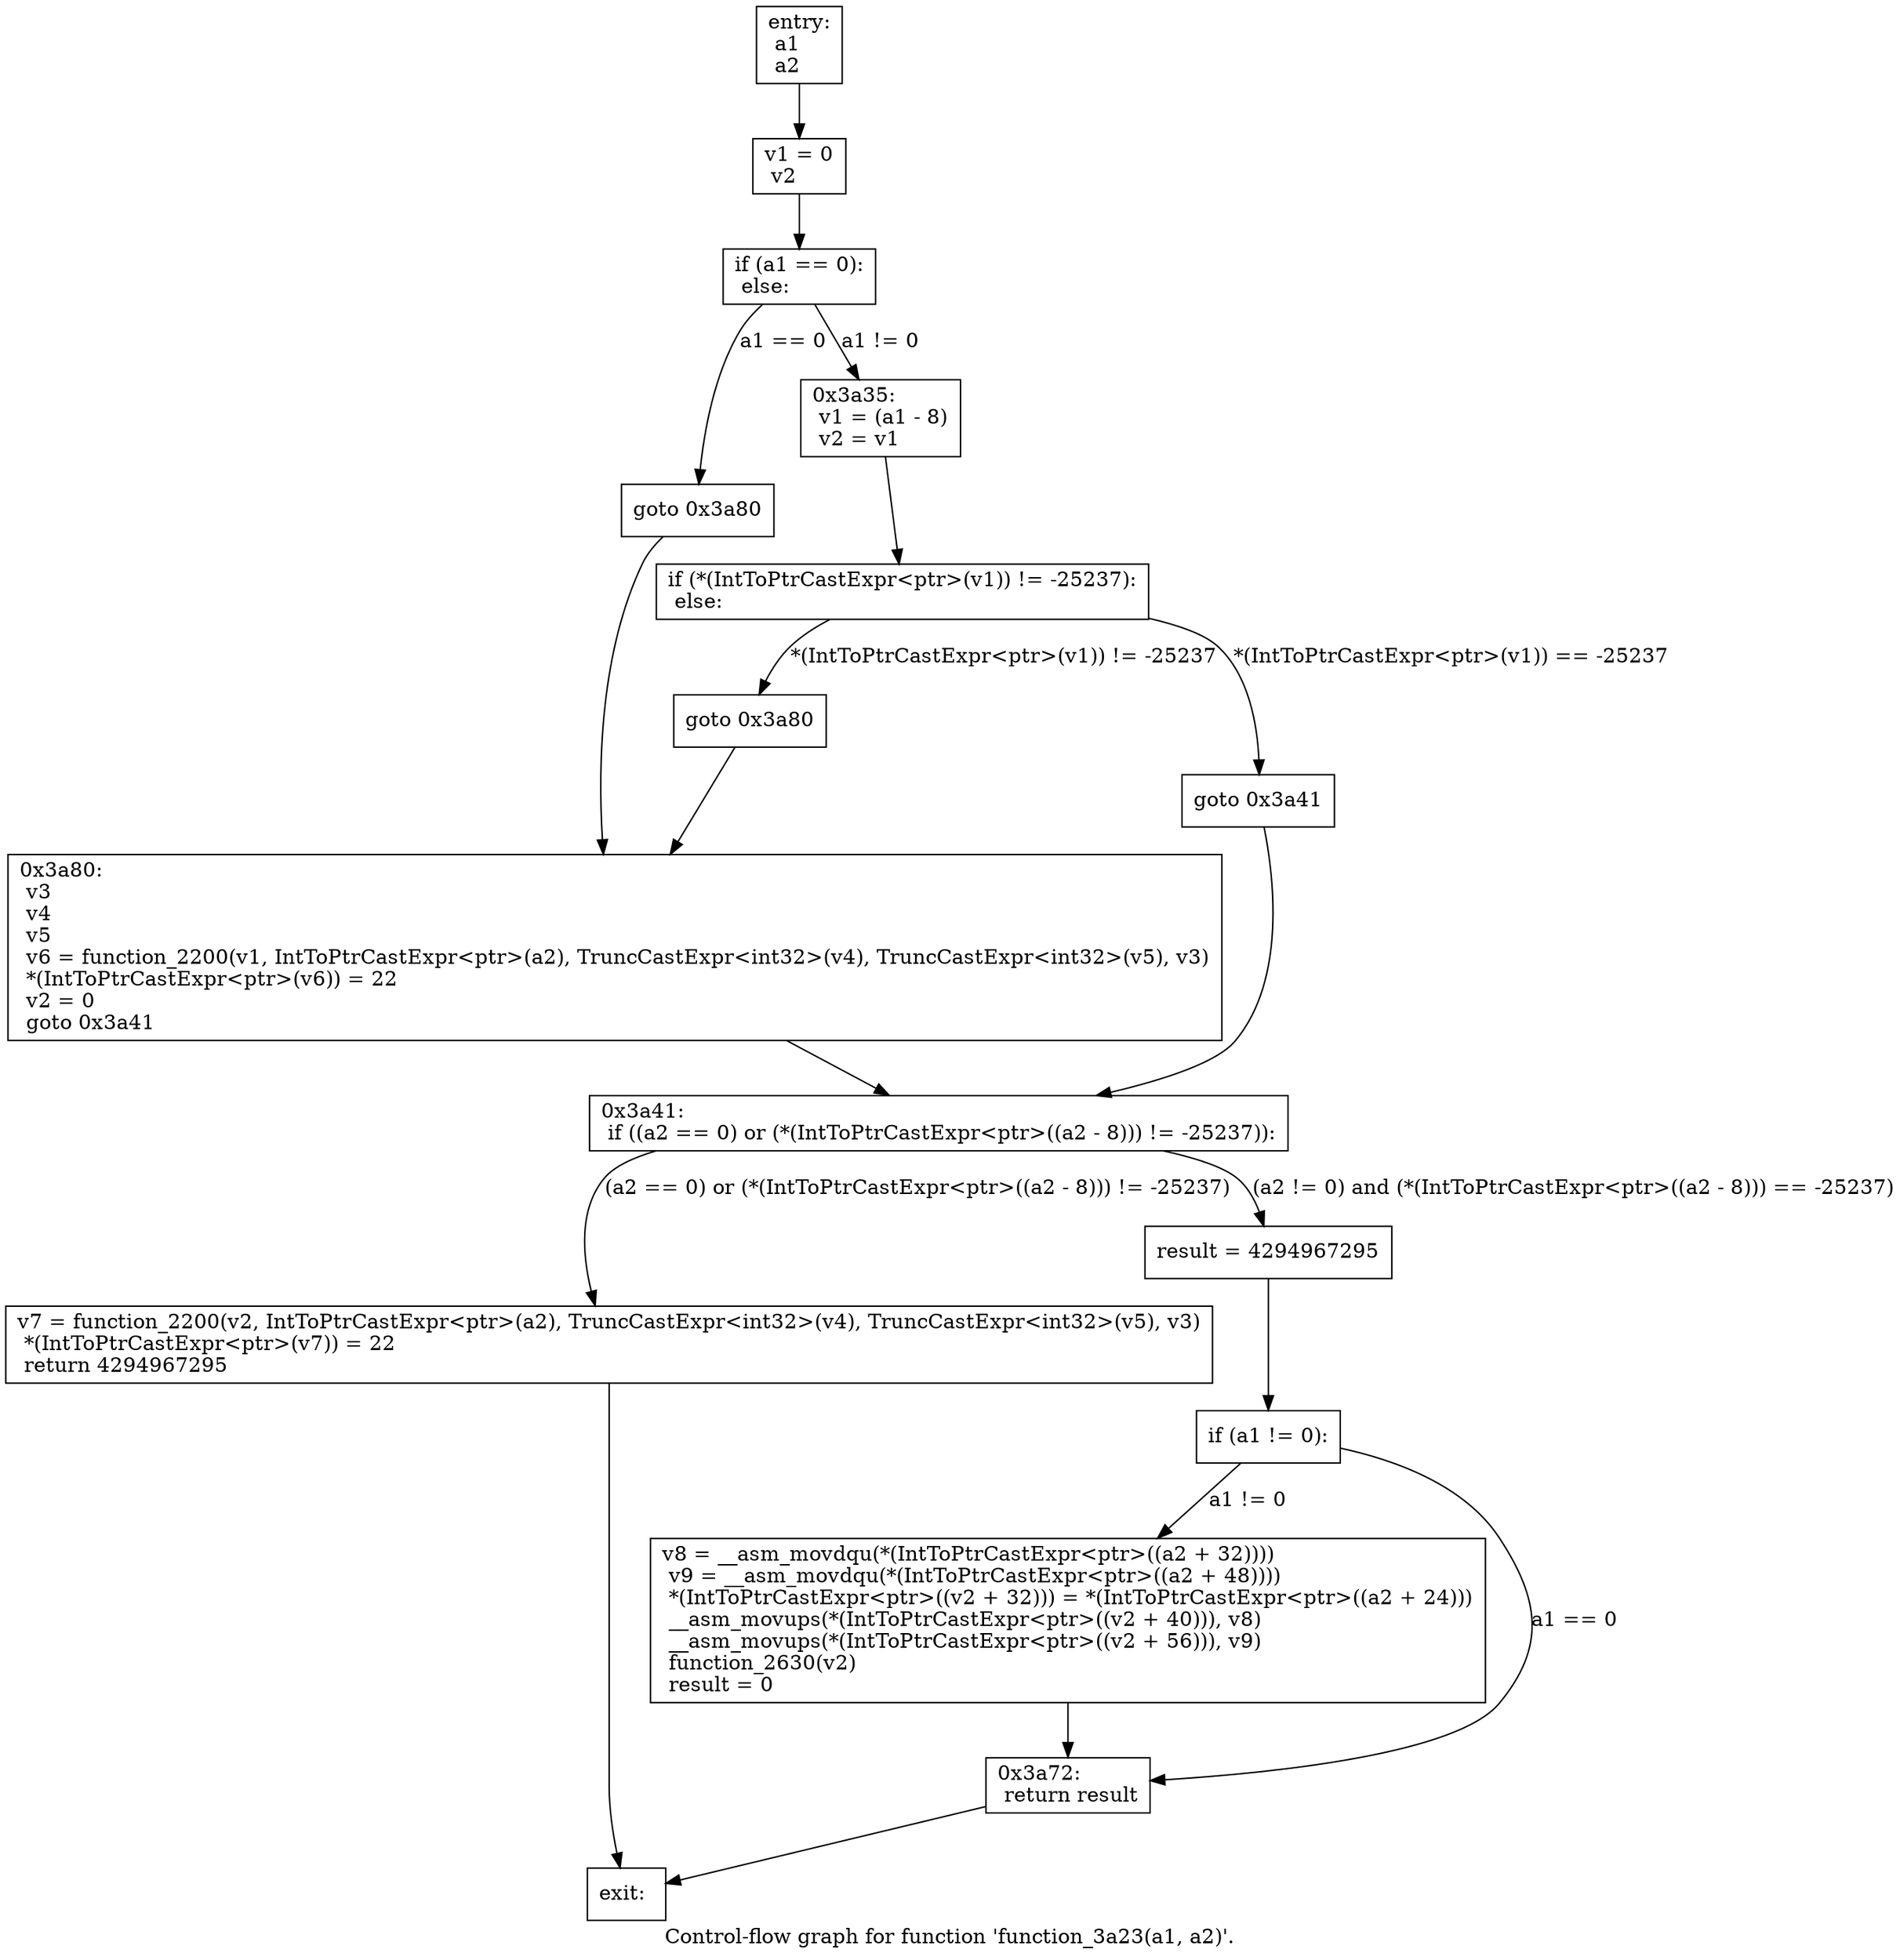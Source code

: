 digraph "Control-flow graph for function 'function_3a23(a1, a2)'." {
  label="Control-flow graph for function 'function_3a23(a1, a2)'.";
  node [shape=record];

  Node0796E5F0 [label="{entry:\l  a1\l  a2\l}"];
  Node0796E5F0 -> Node0796E560;
  Node0796E560 [label="{  v1 = 0\l  v2\l}"];
  Node0796E560 -> Node0796E128;
  Node0796E128 [label="{  if (a1 == 0):\l  else:\l}"];
  Node0796E128 -> Node0796E1B8 [label="a1 == 0"];
  Node0796E128 -> Node0796E4D0 [label="a1 != 0"];
  Node0796E1B8 [label="{  goto 0x3a80\l}"];
  Node0796E1B8 -> Node0796E200;
  Node0796E4D0 [label="{0x3a35:\l  v1 = (a1 - 8)\l  v2 = v1\l}"];
  Node0796E4D0 -> Node0796E248;
  Node0796E200 [label="{0x3a80:\l  v3\l  v4\l  v5\l  v6 = function_2200(v1, IntToPtrCastExpr\<ptr\>(a2), TruncCastExpr\<int32\>(v4), TruncCastExpr\<int32\>(v5), v3)\l  *(IntToPtrCastExpr\<ptr\>(v6)) = 22\l  v2 = 0\l  goto 0x3a41\l}"];
  Node0796E200 -> Node0796E320;
  Node0796E248 [label="{  if (*(IntToPtrCastExpr\<ptr\>(v1)) != -25237):\l  else:\l}"];
  Node0796E248 -> Node0796ECB0 [label="*(IntToPtrCastExpr\<ptr\>(v1)) != -25237"];
  Node0796E248 -> Node0796ED40 [label="*(IntToPtrCastExpr\<ptr\>(v1)) == -25237"];
  Node0796E320 [label="{0x3a41:\l  if ((a2 == 0) or (*(IntToPtrCastExpr\<ptr\>((a2 - 8))) != -25237)):\l}"];
  Node0796E320 -> Node0796ECF8 [label="(a2 == 0) or (*(IntToPtrCastExpr\<ptr\>((a2 - 8))) != -25237)"];
  Node0796E320 -> Node0796E5A8 [label="(a2 != 0) and (*(IntToPtrCastExpr\<ptr\>((a2 - 8))) == -25237)"];
  Node0796ECB0 [label="{  goto 0x3a80\l}"];
  Node0796ECB0 -> Node0796E200;
  Node0796ED40 [label="{  goto 0x3a41\l}"];
  Node0796ED40 -> Node0796E320;
  Node0796ECF8 [label="{  v7 = function_2200(v2, IntToPtrCastExpr\<ptr\>(a2), TruncCastExpr\<int32\>(v4), TruncCastExpr\<int32\>(v5), v3)\l  *(IntToPtrCastExpr\<ptr\>(v7)) = 22\l  return 4294967295\l}"];
  Node0796ECF8 -> Node0796E518;
  Node0796E5A8 [label="{  result = 4294967295\l}"];
  Node0796E5A8 -> Node0796E638;
  Node0796E518 [label="{exit:\l}"];
  Node0796E638 [label="{  if (a1 != 0):\l}"];
  Node0796E638 -> Node0796EA70 [label="a1 != 0"];
  Node0796E638 -> Node0796E368 [label="a1 == 0"];
  Node0796EA70 [label="{  v8 = __asm_movdqu(*(IntToPtrCastExpr\<ptr\>((a2 + 32))))\l  v9 = __asm_movdqu(*(IntToPtrCastExpr\<ptr\>((a2 + 48))))\l  *(IntToPtrCastExpr\<ptr\>((v2 + 32))) = *(IntToPtrCastExpr\<ptr\>((a2 + 24)))\l  __asm_movups(*(IntToPtrCastExpr\<ptr\>((v2 + 40))), v8)\l  __asm_movups(*(IntToPtrCastExpr\<ptr\>((v2 + 56))), v9)\l  function_2630(v2)\l  result = 0\l}"];
  Node0796EA70 -> Node0796E368;
  Node0796E368 [label="{0x3a72:\l  return result\l}"];
  Node0796E368 -> Node0796E518;

}
